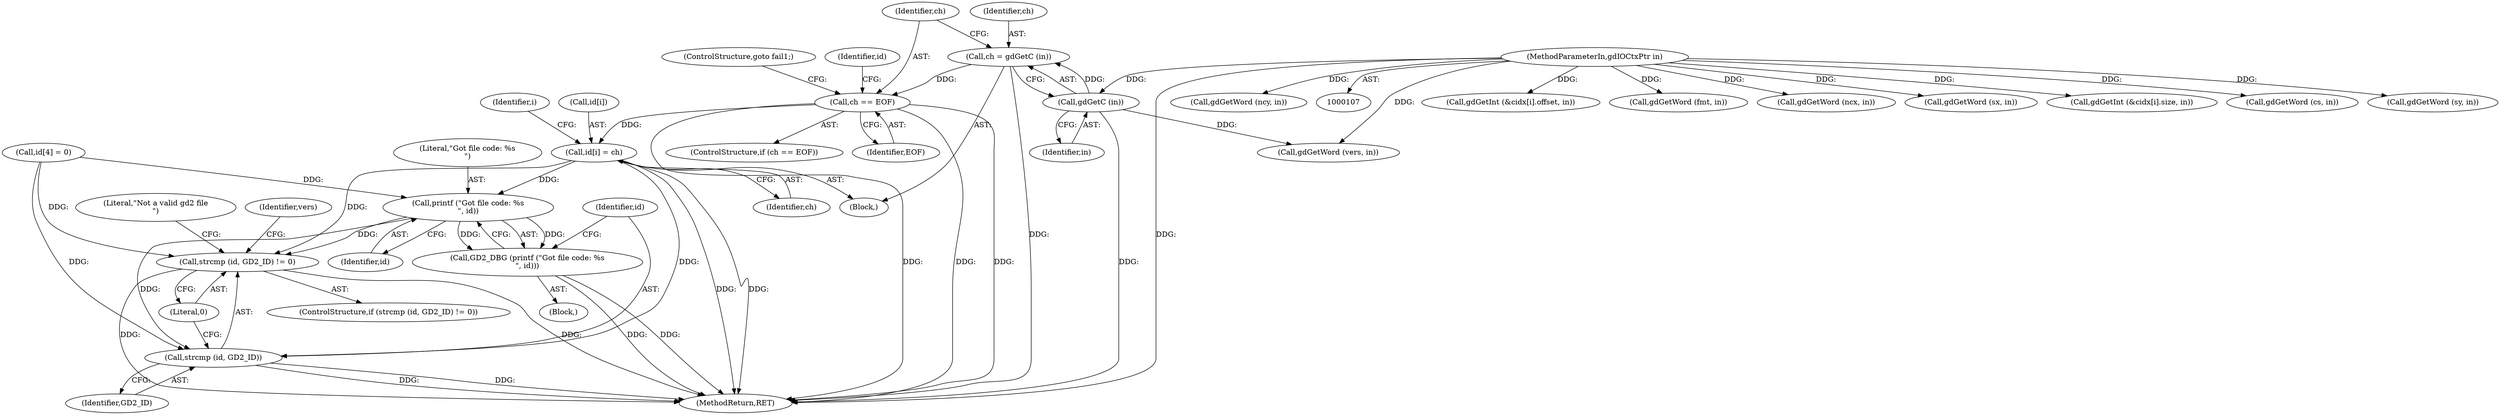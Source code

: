 digraph "0_libgd_2bb97f407c1145c850416a3bfbcc8cf124e68a19@array" {
"1000147" [label="(Call,id[i] = ch)"];
"1000142" [label="(Call,ch == EOF)"];
"1000137" [label="(Call,ch = gdGetC (in))"];
"1000139" [label="(Call,gdGetC (in))"];
"1000108" [label="(MethodParameterIn,gdIOCtxPtr in)"];
"1000158" [label="(Call,printf (\"Got file code: %s\n\", id))"];
"1000157" [label="(Call,GD2_DBG (printf (\"Got file code: %s\n\", id)))"];
"1000162" [label="(Call,strcmp (id, GD2_ID) != 0)"];
"1000163" [label="(Call,strcmp (id, GD2_ID))"];
"1000135" [label="(Identifier,i)"];
"1000142" [label="(Call,ch == EOF)"];
"1000148" [label="(Call,id[i])"];
"1000138" [label="(Identifier,ch)"];
"1000369" [label="(Call,gdGetInt (&cidx[i].offset, in))"];
"1000261" [label="(Call,gdGetWord (fmt, in))"];
"1000175" [label="(Identifier,vers)"];
"1000117" [label="(Block,)"];
"1000149" [label="(Identifier,id)"];
"1000163" [label="(Call,strcmp (id, GD2_ID))"];
"1000301" [label="(Call,gdGetWord (ncx, in))"];
"1000139" [label="(Call,gdGetC (in))"];
"1000174" [label="(Call,gdGetWord (vers, in))"];
"1000108" [label="(MethodParameterIn,gdIOCtxPtr in)"];
"1000166" [label="(Literal,0)"];
"1000170" [label="(Literal,\"Not a valid gd2 file\n\")"];
"1000152" [label="(Call,id[4] = 0)"];
"1000159" [label="(Literal,\"Got file code: %s\n\")"];
"1000140" [label="(Identifier,in)"];
"1000162" [label="(Call,strcmp (id, GD2_ID) != 0)"];
"1000161" [label="(ControlStructure,if (strcmp (id, GD2_ID) != 0))"];
"1000151" [label="(Identifier,ch)"];
"1000425" [label="(MethodReturn,RET)"];
"1000144" [label="(Identifier,EOF)"];
"1000143" [label="(Identifier,ch)"];
"1000204" [label="(Call,gdGetWord (sx, in))"];
"1000160" [label="(Identifier,id)"];
"1000137" [label="(Call,ch = gdGetC (in))"];
"1000382" [label="(Call,gdGetInt (&cidx[i].size, in))"];
"1000164" [label="(Identifier,id)"];
"1000165" [label="(Identifier,GD2_ID)"];
"1000146" [label="(ControlStructure,goto fail1;)"];
"1000141" [label="(ControlStructure,if (ch == EOF))"];
"1000231" [label="(Call,gdGetWord (cs, in))"];
"1000158" [label="(Call,printf (\"Got file code: %s\n\", id))"];
"1000136" [label="(Block,)"];
"1000147" [label="(Call,id[i] = ch)"];
"1000214" [label="(Call,gdGetWord (sy, in))"];
"1000157" [label="(Call,GD2_DBG (printf (\"Got file code: %s\n\", id)))"];
"1000314" [label="(Call,gdGetWord (ncy, in))"];
"1000147" -> "1000136"  [label="AST: "];
"1000147" -> "1000151"  [label="CFG: "];
"1000148" -> "1000147"  [label="AST: "];
"1000151" -> "1000147"  [label="AST: "];
"1000135" -> "1000147"  [label="CFG: "];
"1000147" -> "1000425"  [label="DDG: "];
"1000147" -> "1000425"  [label="DDG: "];
"1000142" -> "1000147"  [label="DDG: "];
"1000147" -> "1000158"  [label="DDG: "];
"1000147" -> "1000162"  [label="DDG: "];
"1000147" -> "1000163"  [label="DDG: "];
"1000142" -> "1000141"  [label="AST: "];
"1000142" -> "1000144"  [label="CFG: "];
"1000143" -> "1000142"  [label="AST: "];
"1000144" -> "1000142"  [label="AST: "];
"1000146" -> "1000142"  [label="CFG: "];
"1000149" -> "1000142"  [label="CFG: "];
"1000142" -> "1000425"  [label="DDG: "];
"1000142" -> "1000425"  [label="DDG: "];
"1000142" -> "1000425"  [label="DDG: "];
"1000137" -> "1000142"  [label="DDG: "];
"1000137" -> "1000136"  [label="AST: "];
"1000137" -> "1000139"  [label="CFG: "];
"1000138" -> "1000137"  [label="AST: "];
"1000139" -> "1000137"  [label="AST: "];
"1000143" -> "1000137"  [label="CFG: "];
"1000137" -> "1000425"  [label="DDG: "];
"1000139" -> "1000137"  [label="DDG: "];
"1000139" -> "1000140"  [label="CFG: "];
"1000140" -> "1000139"  [label="AST: "];
"1000139" -> "1000425"  [label="DDG: "];
"1000108" -> "1000139"  [label="DDG: "];
"1000139" -> "1000174"  [label="DDG: "];
"1000108" -> "1000107"  [label="AST: "];
"1000108" -> "1000425"  [label="DDG: "];
"1000108" -> "1000174"  [label="DDG: "];
"1000108" -> "1000204"  [label="DDG: "];
"1000108" -> "1000214"  [label="DDG: "];
"1000108" -> "1000231"  [label="DDG: "];
"1000108" -> "1000261"  [label="DDG: "];
"1000108" -> "1000301"  [label="DDG: "];
"1000108" -> "1000314"  [label="DDG: "];
"1000108" -> "1000369"  [label="DDG: "];
"1000108" -> "1000382"  [label="DDG: "];
"1000158" -> "1000157"  [label="AST: "];
"1000158" -> "1000160"  [label="CFG: "];
"1000159" -> "1000158"  [label="AST: "];
"1000160" -> "1000158"  [label="AST: "];
"1000157" -> "1000158"  [label="CFG: "];
"1000158" -> "1000157"  [label="DDG: "];
"1000158" -> "1000157"  [label="DDG: "];
"1000152" -> "1000158"  [label="DDG: "];
"1000158" -> "1000162"  [label="DDG: "];
"1000158" -> "1000163"  [label="DDG: "];
"1000157" -> "1000117"  [label="AST: "];
"1000164" -> "1000157"  [label="CFG: "];
"1000157" -> "1000425"  [label="DDG: "];
"1000157" -> "1000425"  [label="DDG: "];
"1000162" -> "1000161"  [label="AST: "];
"1000162" -> "1000166"  [label="CFG: "];
"1000163" -> "1000162"  [label="AST: "];
"1000166" -> "1000162"  [label="AST: "];
"1000170" -> "1000162"  [label="CFG: "];
"1000175" -> "1000162"  [label="CFG: "];
"1000162" -> "1000425"  [label="DDG: "];
"1000162" -> "1000425"  [label="DDG: "];
"1000152" -> "1000162"  [label="DDG: "];
"1000163" -> "1000165"  [label="CFG: "];
"1000164" -> "1000163"  [label="AST: "];
"1000165" -> "1000163"  [label="AST: "];
"1000166" -> "1000163"  [label="CFG: "];
"1000163" -> "1000425"  [label="DDG: "];
"1000163" -> "1000425"  [label="DDG: "];
"1000152" -> "1000163"  [label="DDG: "];
}
